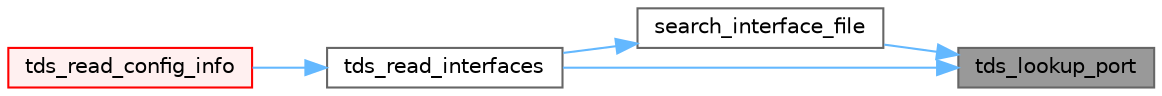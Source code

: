 digraph "tds_lookup_port"
{
 // LATEX_PDF_SIZE
  bgcolor="transparent";
  edge [fontname=Helvetica,fontsize=10,labelfontname=Helvetica,labelfontsize=10];
  node [fontname=Helvetica,fontsize=10,shape=box,height=0.2,width=0.4];
  rankdir="RL";
  Node1 [id="Node000001",label="tds_lookup_port",height=0.2,width=0.4,color="gray40", fillcolor="grey60", style="filled", fontcolor="black",tooltip="Given a portname lookup the port."];
  Node1 -> Node2 [id="edge1_Node000001_Node000002",dir="back",color="steelblue1",style="solid",tooltip=" "];
  Node2 [id="Node000002",label="search_interface_file",height=0.2,width=0.4,color="grey40", fillcolor="white", style="filled",URL="$a00586.html#ga56bdc4a30ba2d473f78954a42b00f2f7",tooltip="Open and read the file 'file' searching for a logical server by the name of 'host'."];
  Node2 -> Node3 [id="edge2_Node000002_Node000003",dir="back",color="steelblue1",style="solid",tooltip=" "];
  Node3 [id="Node000003",label="tds_read_interfaces",height=0.2,width=0.4,color="grey40", fillcolor="white", style="filled",URL="$a00586.html#ga66de78d379cad2ee3d6c26948ad6445f",tooltip="Try to find the IP number and port for a (possibly) logical server name."];
  Node3 -> Node4 [id="edge3_Node000003_Node000004",dir="back",color="steelblue1",style="solid",tooltip=" "];
  Node4 [id="Node000004",label="tds_read_config_info",height=0.2,width=0.4,color="red", fillcolor="#FFF0F0", style="filled",URL="$a00586.html#ga9ff2436ea56ddcdecf984acf46ce4b90",tooltip="tds_read_config_info() will fill the tds connection structure based on configuration information gath..."];
  Node1 -> Node3 [id="edge4_Node000001_Node000003",dir="back",color="steelblue1",style="solid",tooltip=" "];
}
